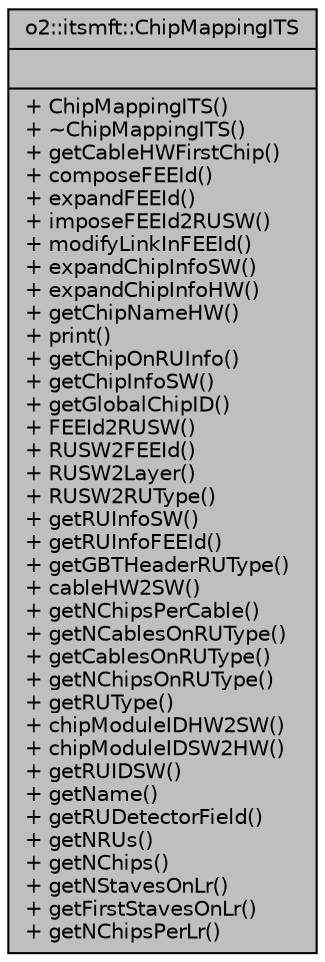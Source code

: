 digraph "o2::itsmft::ChipMappingITS"
{
 // INTERACTIVE_SVG=YES
  bgcolor="transparent";
  edge [fontname="Helvetica",fontsize="10",labelfontname="Helvetica",labelfontsize="10"];
  node [fontname="Helvetica",fontsize="10",shape=record];
  Node1 [label="{o2::itsmft::ChipMappingITS\n||+ ChipMappingITS()\l+ ~ChipMappingITS()\l+ getCableHWFirstChip()\l+ composeFEEId()\l+ expandFEEId()\l+ imposeFEEId2RUSW()\l+ modifyLinkInFEEId()\l+ expandChipInfoSW()\l+ expandChipInfoHW()\l+ getChipNameHW()\l+ print()\l+ getChipOnRUInfo()\l+ getChipInfoSW()\l+ getGlobalChipID()\l+ FEEId2RUSW()\l+ RUSW2FEEId()\l+ RUSW2Layer()\l+ RUSW2RUType()\l+ getRUInfoSW()\l+ getRUInfoFEEId()\l+ getGBTHeaderRUType()\l+ cableHW2SW()\l+ getNChipsPerCable()\l+ getNCablesOnRUType()\l+ getCablesOnRUType()\l+ getNChipsOnRUType()\l+ getRUType()\l+ chipModuleIDHW2SW()\l+ chipModuleIDSW2HW()\l+ getRUIDSW()\l+ getName()\l+ getRUDetectorField()\l+ getNRUs()\l+ getNChips()\l+ getNStavesOnLr()\l+ getFirstStavesOnLr()\l+ getNChipsPerLr()\l}",height=0.2,width=0.4,color="black", fillcolor="grey75", style="filled", fontcolor="black"];
}
